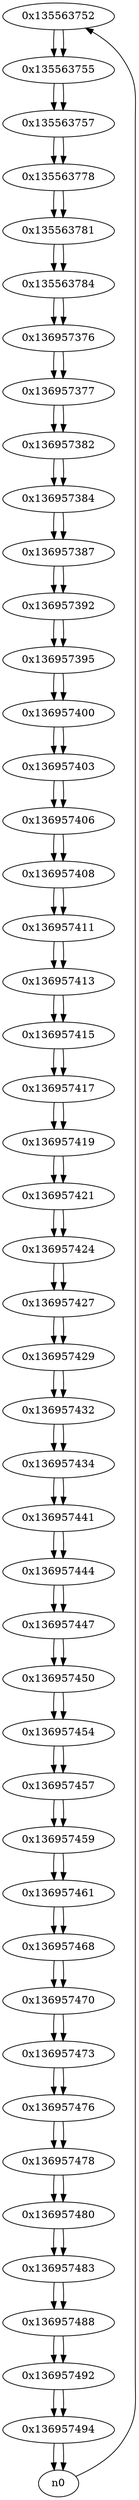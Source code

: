 digraph G{
/* nodes */
  n1 [label="0x135563752"]
  n2 [label="0x135563755"]
  n3 [label="0x135563757"]
  n4 [label="0x135563778"]
  n5 [label="0x135563781"]
  n6 [label="0x135563784"]
  n7 [label="0x136957376"]
  n8 [label="0x136957377"]
  n9 [label="0x136957382"]
  n10 [label="0x136957384"]
  n11 [label="0x136957387"]
  n12 [label="0x136957392"]
  n13 [label="0x136957395"]
  n14 [label="0x136957400"]
  n15 [label="0x136957403"]
  n16 [label="0x136957406"]
  n17 [label="0x136957408"]
  n18 [label="0x136957411"]
  n19 [label="0x136957413"]
  n20 [label="0x136957415"]
  n21 [label="0x136957417"]
  n22 [label="0x136957419"]
  n23 [label="0x136957421"]
  n24 [label="0x136957424"]
  n25 [label="0x136957427"]
  n26 [label="0x136957429"]
  n27 [label="0x136957432"]
  n28 [label="0x136957434"]
  n29 [label="0x136957441"]
  n30 [label="0x136957444"]
  n31 [label="0x136957447"]
  n32 [label="0x136957450"]
  n33 [label="0x136957454"]
  n34 [label="0x136957457"]
  n35 [label="0x136957459"]
  n36 [label="0x136957461"]
  n37 [label="0x136957468"]
  n38 [label="0x136957470"]
  n39 [label="0x136957473"]
  n40 [label="0x136957476"]
  n41 [label="0x136957478"]
  n42 [label="0x136957480"]
  n43 [label="0x136957483"]
  n44 [label="0x136957488"]
  n45 [label="0x136957492"]
  n46 [label="0x136957494"]
/* edges */
n1 -> n2;
n0 -> n1;
n2 -> n3;
n1 -> n2;
n3 -> n4;
n2 -> n3;
n4 -> n5;
n3 -> n4;
n5 -> n6;
n4 -> n5;
n6 -> n7;
n5 -> n6;
n7 -> n8;
n6 -> n7;
n8 -> n9;
n7 -> n8;
n9 -> n10;
n8 -> n9;
n10 -> n11;
n9 -> n10;
n11 -> n12;
n10 -> n11;
n12 -> n13;
n11 -> n12;
n13 -> n14;
n12 -> n13;
n14 -> n15;
n13 -> n14;
n15 -> n16;
n14 -> n15;
n16 -> n17;
n15 -> n16;
n17 -> n18;
n16 -> n17;
n18 -> n19;
n17 -> n18;
n19 -> n20;
n18 -> n19;
n20 -> n21;
n19 -> n20;
n21 -> n22;
n20 -> n21;
n22 -> n23;
n21 -> n22;
n23 -> n24;
n22 -> n23;
n24 -> n25;
n23 -> n24;
n25 -> n26;
n24 -> n25;
n26 -> n27;
n25 -> n26;
n27 -> n28;
n26 -> n27;
n28 -> n29;
n27 -> n28;
n29 -> n30;
n28 -> n29;
n30 -> n31;
n29 -> n30;
n31 -> n32;
n30 -> n31;
n32 -> n33;
n31 -> n32;
n33 -> n34;
n32 -> n33;
n34 -> n35;
n33 -> n34;
n35 -> n36;
n34 -> n35;
n36 -> n37;
n35 -> n36;
n37 -> n38;
n36 -> n37;
n38 -> n39;
n37 -> n38;
n39 -> n40;
n38 -> n39;
n40 -> n41;
n39 -> n40;
n41 -> n42;
n40 -> n41;
n42 -> n43;
n41 -> n42;
n43 -> n44;
n42 -> n43;
n44 -> n45;
n43 -> n44;
n45 -> n46;
n44 -> n45;
n46 -> n0;
n46 -> n0;
n45 -> n46;
}
